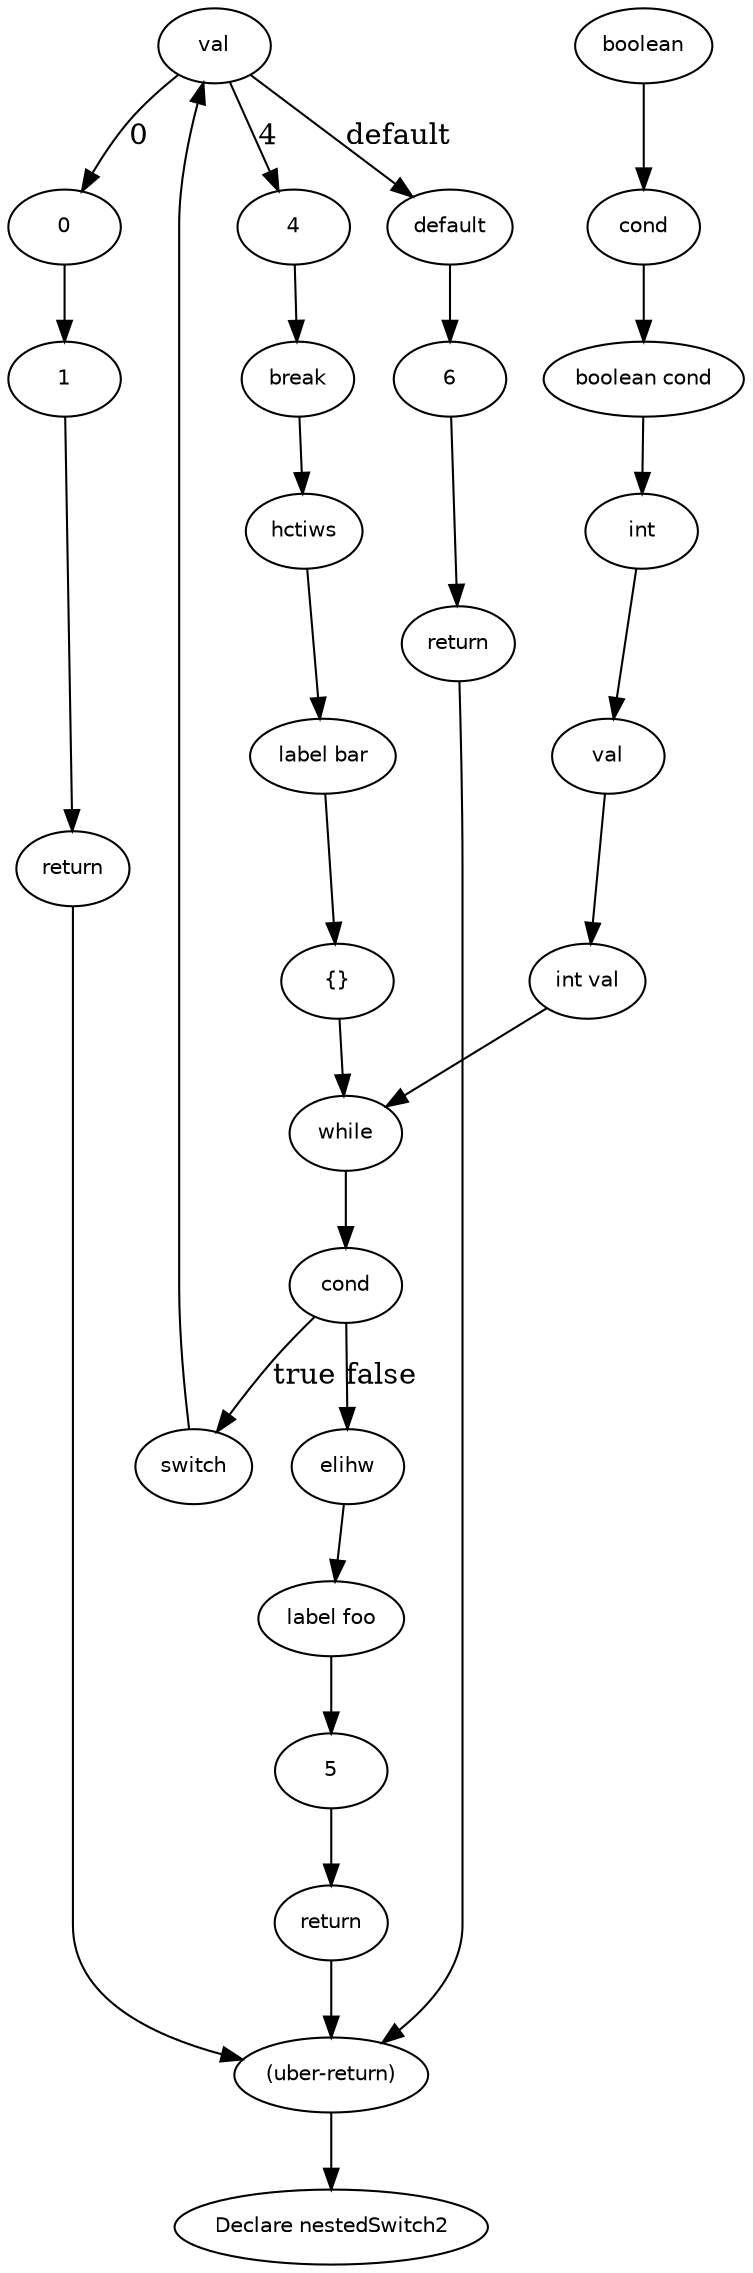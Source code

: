 digraph nestedSwitch2 {
  32 [
    label = 5,
    fontname = Helvetica,
    fontsize = 10
  ];
  31 [
    label = return,
    fontname = Helvetica,
    fontsize = 10
  ];
  30 [
    label = 6,
    fontname = Helvetica,
    fontsize = 10
  ];
  19 [
    label = val,
    fontname = Helvetica,
    fontsize = 10
  ];
  18 [
    label = switch,
    fontname = Helvetica,
    fontsize = 10
  ];
  17 [
    label = hctiws,
    fontname = Helvetica,
    fontsize = 10
  ];
  15 [
    label = "label bar",
    fontname = Helvetica,
    fontsize = 10
  ];
  14 [
    label = "{}",
    fontname = Helvetica,
    fontsize = 10
  ];
  13 [
    label = cond,
    fontname = Helvetica,
    fontsize = 10
  ];
  12 [
    label = elihw,
    fontname = Helvetica,
    fontsize = 10
  ];
  11 [
    label = while,
    fontname = Helvetica,
    fontsize = 10
  ];
  9 [
    label = "label foo",
    fontname = Helvetica,
    fontsize = 10
  ];
  29 [
    label = return,
    fontname = Helvetica,
    fontsize = 10
  ];
  8 [
    label = val,
    fontname = Helvetica,
    fontsize = 10
  ];
  7 [
    label = int,
    fontname = Helvetica,
    fontsize = 10
  ];
  28 [
    label = default,
    fontname = Helvetica,
    fontsize = 10
  ];
  6 [
    label = "int val",
    fontname = Helvetica,
    fontsize = 10
  ];
  26 [
    label = break,
    fontname = Helvetica,
    fontsize = 10
  ];
  5 [
    label = cond,
    fontname = Helvetica,
    fontsize = 10
  ];
  25 [
    label = 4,
    fontname = Helvetica,
    fontsize = 10
  ];
  4 [
    label = boolean,
    fontname = Helvetica,
    fontsize = 10
  ];
  3 [
    label = "boolean cond",
    fontname = Helvetica,
    fontsize = 10
  ];
  23 [
    label = 1,
    fontname = Helvetica,
    fontsize = 10
  ];
  2 [
    label = "(uber-return)",
    fontname = Helvetica,
    fontsize = 10
  ];
  22 [
    label = return,
    fontname = Helvetica,
    fontsize = 10
  ];
  21 [
    label = 0,
    fontname = Helvetica,
    fontsize = 10
  ];
  0 [
    label = "Declare nestedSwitch2",
    fontname = Helvetica,
    fontsize = 10
  ];
  8 -> 6 [
    label = ""
  ];
  2 -> 0 [
    label = ""
  ];
  15 -> 14 [
    label = ""
  ];
  7 -> 8 [
    label = ""
  ];
  31 -> 2 [
    label = ""
  ];
  32 -> 31 [
    label = ""
  ];
  17 -> 15 [
    label = ""
  ];
  3 -> 7 [
    label = ""
  ];
  9 -> 32 [
    label = ""
  ];
  26 -> 17 [
    label = ""
  ];
  25 -> 26 [
    label = ""
  ];
  18 -> 19 [
    label = ""
  ];
  13 -> 18 [
    label = true
  ];
  11 -> 13 [
    label = ""
  ];
  30 -> 29 [
    label = ""
  ];
  6 -> 11 [
    label = ""
  ];
  21 -> 23 [
    label = ""
  ];
  14 -> 11 [
    label = ""
  ];
  28 -> 30 [
    label = ""
  ];
  19 -> 21 [
    label = 0
  ];
  19 -> 28 [
    label = default
  ];
  5 -> 3 [
    label = ""
  ];
  12 -> 9 [
    label = ""
  ];
  4 -> 5 [
    label = ""
  ];
  13 -> 12 [
    label = false
  ];
  19 -> 25 [
    label = 4
  ];
  22 -> 2 [
    label = ""
  ];
  29 -> 2 [
    label = ""
  ];
  23 -> 22 [
    label = ""
  ];
}
